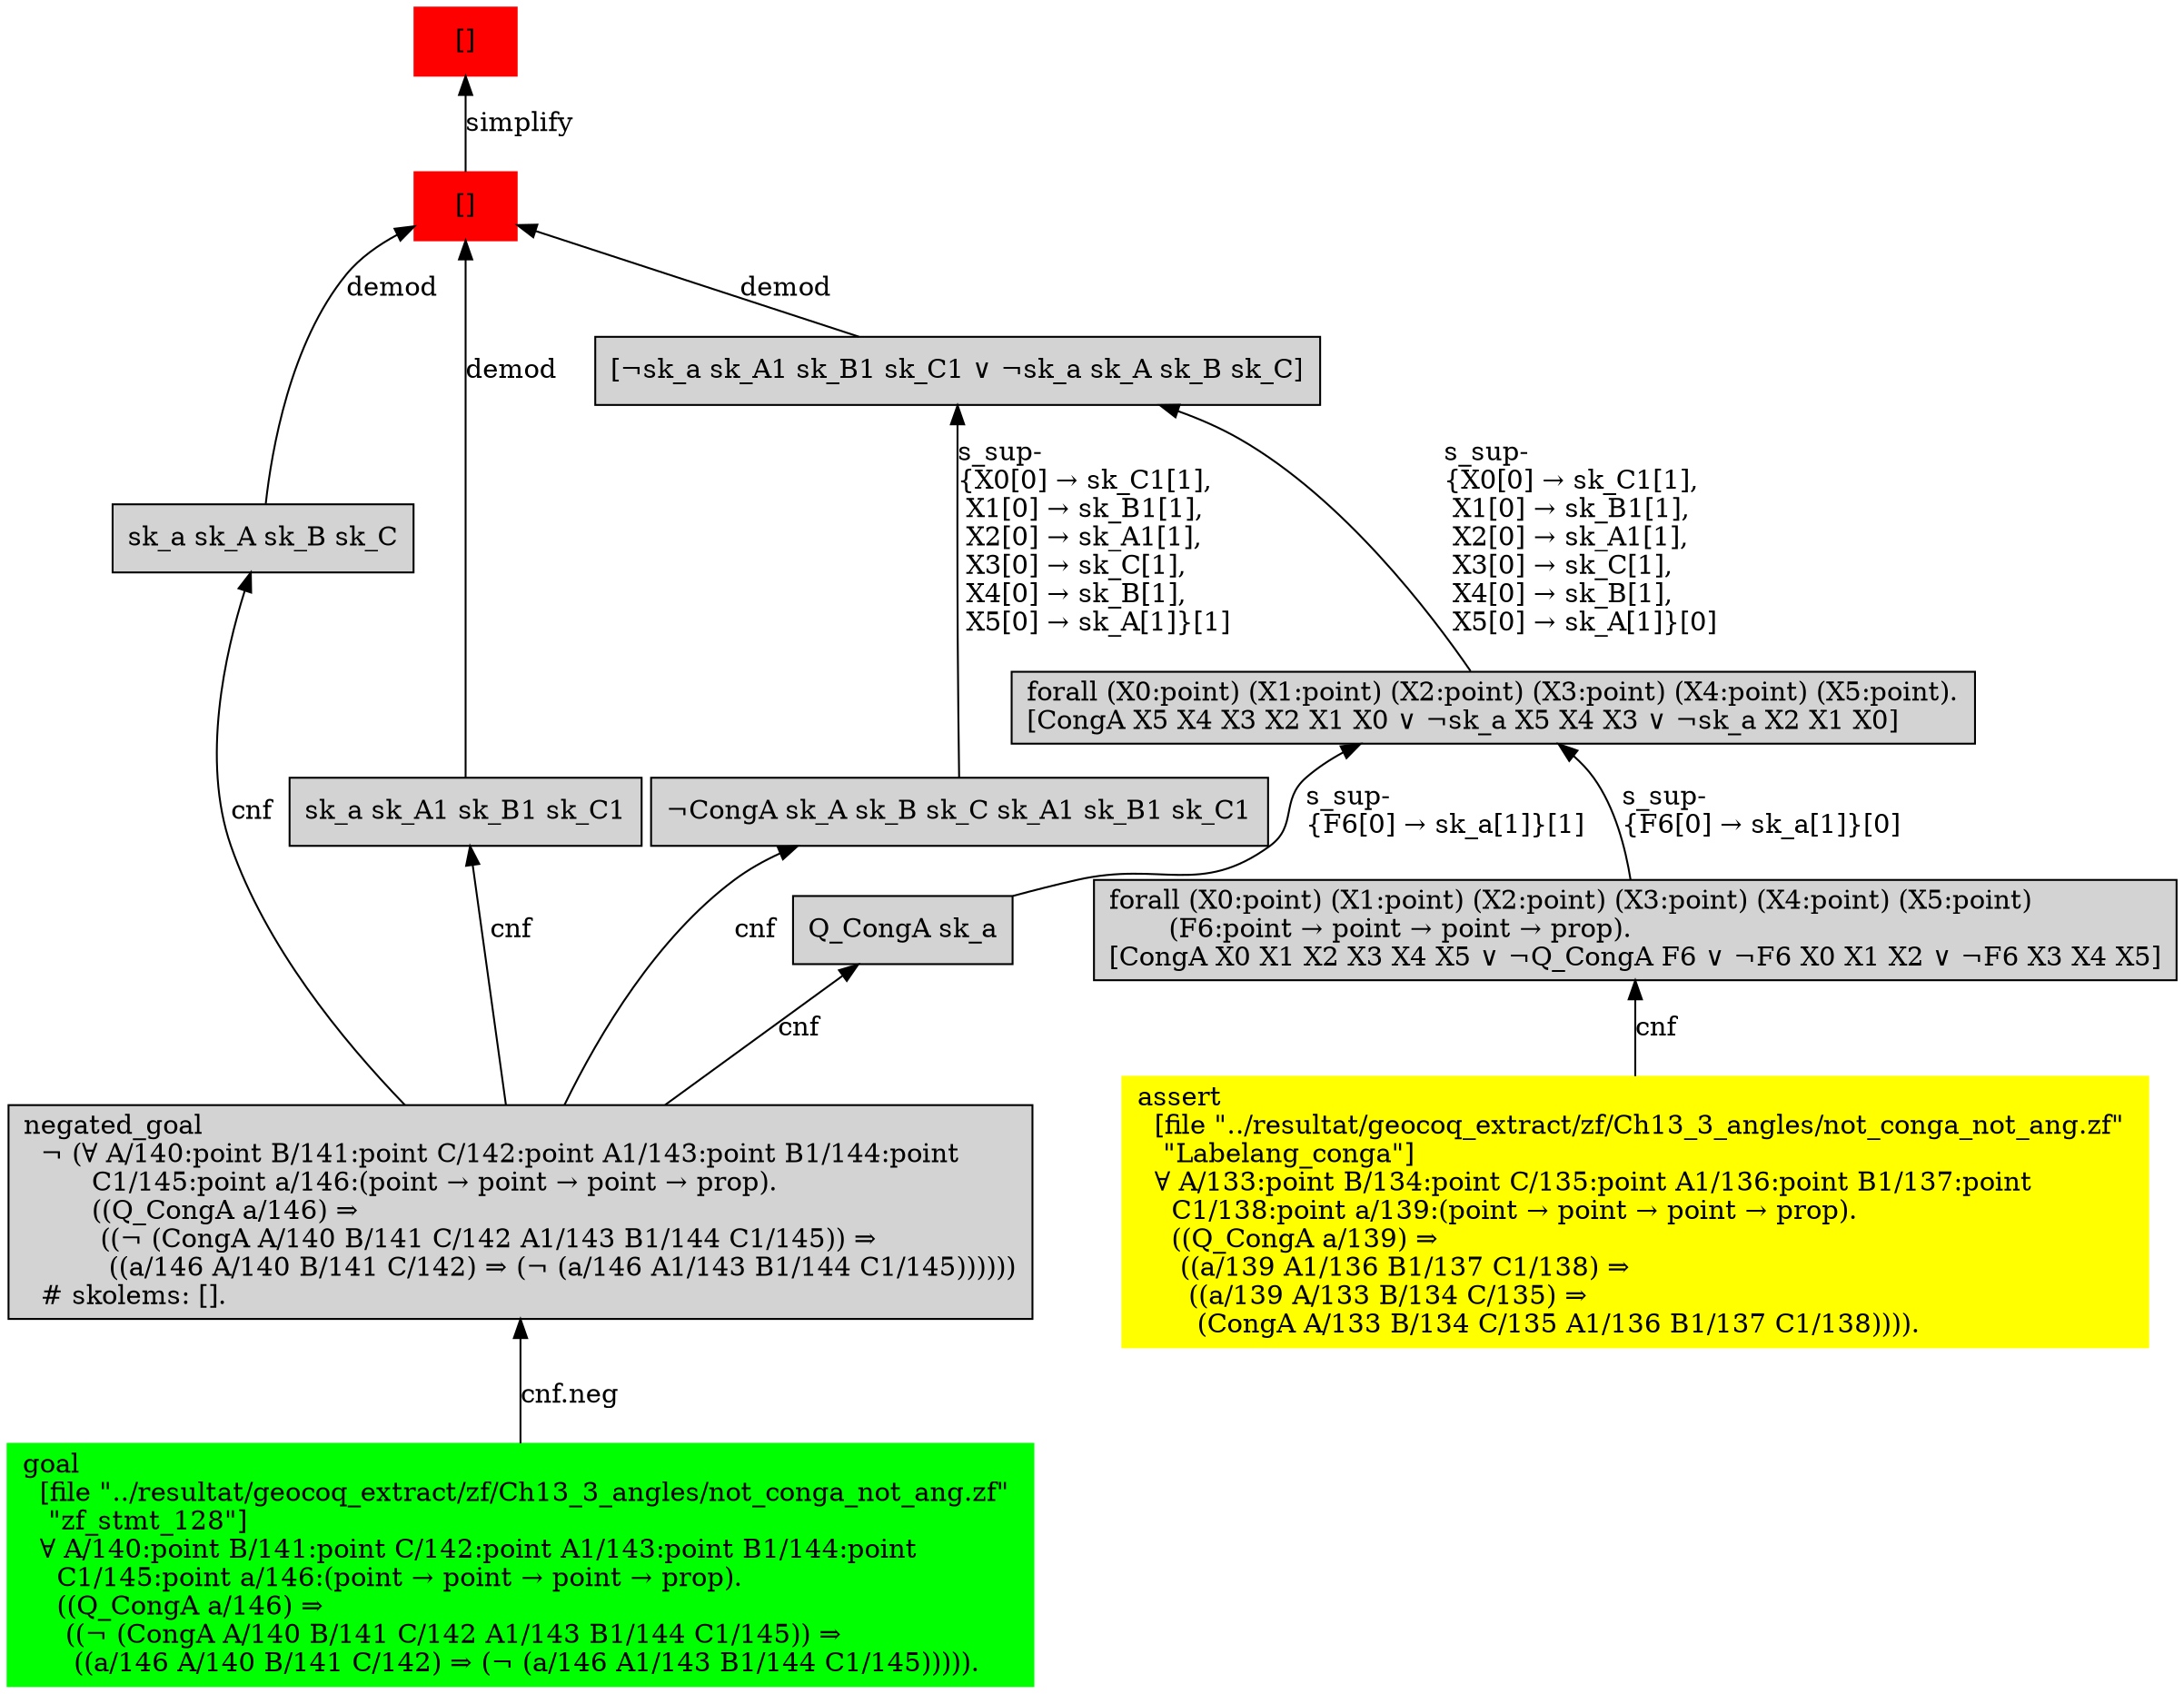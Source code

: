 digraph "unsat_graph" {
  vertex_0 [color=red, label="[]", shape=box, style=filled];
  vertex_0 -> vertex_1 [label="simplify", dir="back"];
  vertex_1 [color=red, label="[]", shape=box, style=filled];
  vertex_1 -> vertex_2 [label="demod", dir="back"];
  vertex_2 [shape=box, label="sk_a sk_A sk_B sk_C\l", style=filled];
  vertex_2 -> vertex_3 [label="cnf", dir="back"];
  vertex_3 [shape=box, label="negated_goal\l  ¬ (∀ A/140:point B/141:point C/142:point A1/143:point B1/144:point \l        C1/145:point a/146:(point → point → point → prop).\l        ((Q_CongA a/146) ⇒\l         ((¬ (CongA A/140 B/141 C/142 A1/143 B1/144 C1/145)) ⇒\l          ((a/146 A/140 B/141 C/142) ⇒ (¬ (a/146 A1/143 B1/144 C1/145))))))\l  # skolems: [].\l", style=filled];
  vertex_3 -> vertex_4 [label="cnf.neg", dir="back"];
  vertex_4 [color=green, shape=box, label="goal\l  [file \"../resultat/geocoq_extract/zf/Ch13_3_angles/not_conga_not_ang.zf\" \l   \"zf_stmt_128\"]\l  ∀ A/140:point B/141:point C/142:point A1/143:point B1/144:point \l    C1/145:point a/146:(point → point → point → prop).\l    ((Q_CongA a/146) ⇒\l     ((¬ (CongA A/140 B/141 C/142 A1/143 B1/144 C1/145)) ⇒\l      ((a/146 A/140 B/141 C/142) ⇒ (¬ (a/146 A1/143 B1/144 C1/145))))).\l", style=filled];
  vertex_1 -> vertex_5 [label="demod", dir="back"];
  vertex_5 [shape=box, label="sk_a sk_A1 sk_B1 sk_C1\l", style=filled];
  vertex_5 -> vertex_3 [label="cnf", dir="back"];
  vertex_1 -> vertex_6 [label="demod", dir="back"];
  vertex_6 [shape=box, label="[¬sk_a sk_A1 sk_B1 sk_C1 ∨ ¬sk_a sk_A sk_B sk_C]\l", style=filled];
  vertex_6 -> vertex_7 [label="s_sup-\l\{X0[0] → sk_C1[1], \l X1[0] → sk_B1[1], \l X2[0] → sk_A1[1], \l X3[0] → sk_C[1], \l X4[0] → sk_B[1], \l X5[0] → sk_A[1]\}[1]\l", dir="back"];
  vertex_7 [shape=box, label="¬CongA sk_A sk_B sk_C sk_A1 sk_B1 sk_C1\l", style=filled];
  vertex_7 -> vertex_3 [label="cnf", dir="back"];
  vertex_6 -> vertex_8 [label="s_sup-\l\{X0[0] → sk_C1[1], \l X1[0] → sk_B1[1], \l X2[0] → sk_A1[1], \l X3[0] → sk_C[1], \l X4[0] → sk_B[1], \l X5[0] → sk_A[1]\}[0]\l", dir="back"];
  vertex_8 [shape=box, label="forall (X0:point) (X1:point) (X2:point) (X3:point) (X4:point) (X5:point).\l[CongA X5 X4 X3 X2 X1 X0 ∨ ¬sk_a X5 X4 X3 ∨ ¬sk_a X2 X1 X0]\l", style=filled];
  vertex_8 -> vertex_9 [label="s_sup-\l\{F6[0] → sk_a[1]\}[0]\l", dir="back"];
  vertex_9 [shape=box, label="forall (X0:point) (X1:point) (X2:point) (X3:point) (X4:point) (X5:point) \l       (F6:point → point → point → prop).\l[CongA X0 X1 X2 X3 X4 X5 ∨ ¬Q_CongA F6 ∨ ¬F6 X0 X1 X2 ∨ ¬F6 X3 X4 X5]\l", style=filled];
  vertex_9 -> vertex_10 [label="cnf", dir="back"];
  vertex_10 [color=yellow, shape=box, label="assert\l  [file \"../resultat/geocoq_extract/zf/Ch13_3_angles/not_conga_not_ang.zf\" \l   \"Labelang_conga\"]\l  ∀ A/133:point B/134:point C/135:point A1/136:point B1/137:point \l    C1/138:point a/139:(point → point → point → prop).\l    ((Q_CongA a/139) ⇒\l     ((a/139 A1/136 B1/137 C1/138) ⇒\l      ((a/139 A/133 B/134 C/135) ⇒\l       (CongA A/133 B/134 C/135 A1/136 B1/137 C1/138)))).\l", style=filled];
  vertex_8 -> vertex_11 [label="s_sup-\l\{F6[0] → sk_a[1]\}[1]\l", dir="back"];
  vertex_11 [shape=box, label="Q_CongA sk_a\l", style=filled];
  vertex_11 -> vertex_3 [label="cnf", dir="back"];
  }


